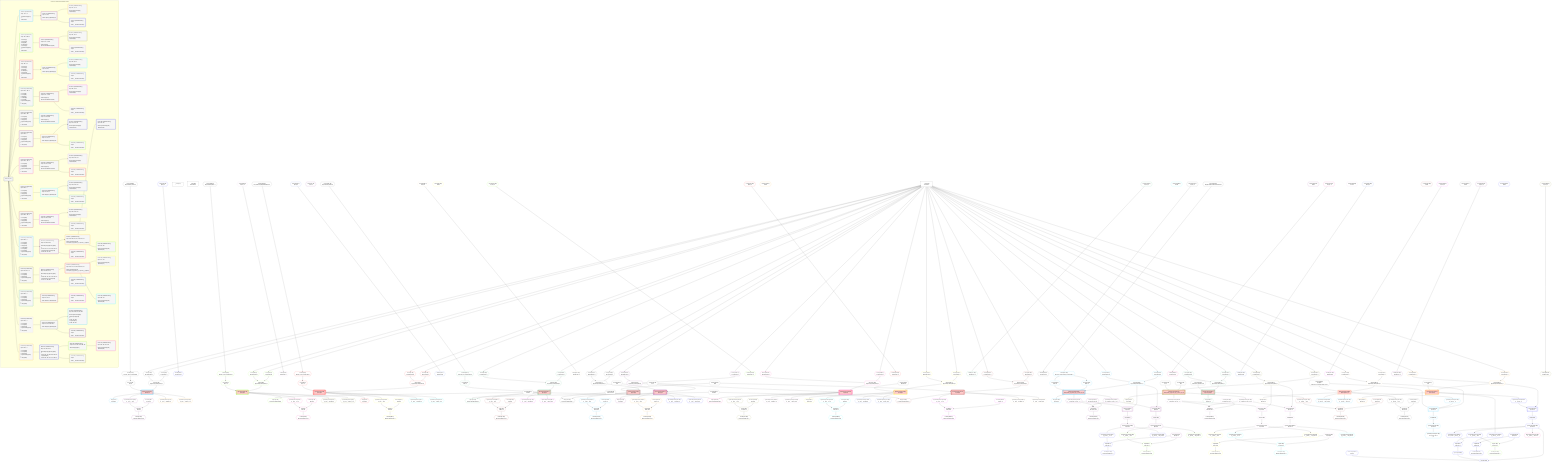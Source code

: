 %%{init: {'themeVariables': { 'fontSize': '12px'}}}%%
graph TD
    classDef path fill:#eee,stroke:#000,color:#000
    classDef plan fill:#fff,stroke-width:1px,color:#000
    classDef itemplan fill:#fff,stroke-width:2px,color:#000
    classDef unbatchedplan fill:#dff,stroke-width:1px,color:#000
    classDef sideeffectplan fill:#fcc,stroke-width:2px,color:#000
    classDef bucket fill:#f6f6f6,color:#000,stroke-width:2px,text-align:left


    %% plan dependencies
    Object15{{"Object[15∈0]<br />ᐸ{pgSettings,withPgClient}ᐳ"}}:::plan
    Access13{{"Access[13∈0]<br />ᐸ3.pgSettingsᐳ"}}:::plan
    Access14{{"Access[14∈0]<br />ᐸ3.withPgClientᐳ"}}:::plan
    Access13 & Access14 --> Object15
    Lambda10{{"Lambda[10∈0]<br />ᐸdecode_Post_base64JSONᐳ"}}:::plan
    Constant382{{"Constant[382∈0]<br />ᐸ'WyJwb3N0cyIsMV0='ᐳ"}}:::plan
    Constant382 --> Lambda10
    Access11{{"Access[11∈0]<br />ᐸ10.1ᐳ"}}:::plan
    Lambda10 --> Access11
    __Value3["__Value[3∈0]<br />ᐸcontextᐳ"]:::plan
    __Value3 --> Access13
    __Value3 --> Access14
    __Value0["__Value[0∈0]"]:::plan
    __Value5["__Value[5∈0]<br />ᐸrootValueᐳ"]:::plan
    Constant383{{"Constant[383∈0]<br />ᐸ'hello'ᐳ"}}:::plan
    Constant384{{"Constant[384∈0]<br />ᐸ'WyJwb3N0cyIsMl0='ᐳ"}}:::plan
    Constant385{{"Constant[385∈0]<br />ᐸ'WyJwb3N0cyIsMjAwMDAwMF0='ᐳ"}}:::plan
    Constant386{{"Constant[386∈0]<br />ᐸ'world'ᐳ"}}:::plan
    Constant387{{"Constant[387∈0]<br />ᐸ'WyJwb3N0cyIsM10='ᐳ"}}:::plan
    Constant388{{"Constant[388∈0]<br />ᐸ'throw error'ᐳ"}}:::plan
    Constant389{{"Constant[389∈0]<br />ᐸ11ᐳ"}}:::plan
    Constant390{{"Constant[390∈0]<br />ᐸ6ᐳ"}}:::plan
    Constant392{{"Constant[392∈0]<br />ᐸ9ᐳ"}}:::plan
    Constant393{{"Constant[393∈0]<br />ᐸ2000000ᐳ"}}:::plan
    Constant396{{"Constant[396∈0]<br />ᐸ'WyJjb21wb3VuZF9rZXlzIiw0LDNd'ᐳ"}}:::plan
    Constant397{{"Constant[397∈0]<br />ᐸ2ᐳ"}}:::plan
    Constant398{{"Constant[398∈0]<br />ᐸ3ᐳ"}}:::plan
    Constant399{{"Constant[399∈0]<br />ᐸ'budd.deey@email.com'ᐳ"}}:::plan
    Constant400{{"Constant[400∈0]<br />ᐸ'graphile-build.issue.27.exists@example.com'ᐳ"}}:::plan
    Constant402{{"Constant[402∈0]<br />ᐸ1ᐳ"}}:::plan
    PgDeleteSingle12[["PgDeleteSingle[12∈1]<br />ᐸpost(id)ᐳ"]]:::sideeffectplan
    Object15 & Access11 --> PgDeleteSingle12
    Object16{{"Object[16∈1]<br />ᐸ{result}ᐳ"}}:::plan
    PgDeleteSingle12 --> Object16
    List20{{"List[20∈2]<br />ᐸ18,19ᐳ"}}:::plan
    Constant18{{"Constant[18∈2]<br />ᐸ'posts'ᐳ"}}:::plan
    PgClassExpression19{{"PgClassExpression[19∈2]<br />ᐸ__post__.”id”ᐳ"}}:::plan
    Constant18 & PgClassExpression19 --> List20
    PgDeleteSingle12 --> PgClassExpression19
    Lambda21{{"Lambda[21∈2]<br />ᐸbase64JSONEncodeᐳ"}}:::plan
    List20 --> Lambda21
    Constant17{{"Constant[17∈2]<br />ᐸnullᐳ"}}:::plan
    PgClassExpression27{{"PgClassExpression[27∈3]<br />ᐸ__post__.”headline”ᐳ"}}:::plan
    PgDeleteSingle12 --> PgClassExpression27
    PgClassExpression28{{"PgClassExpression[28∈3]<br />ᐸ__post__.”author_id”ᐳ"}}:::plan
    PgDeleteSingle12 --> PgClassExpression28
    Lambda30{{"Lambda[30∈4]<br />ᐸrawEncodeᐳ"}}:::plan
    Constant29{{"Constant[29∈4]<br />ᐸ'query'ᐳ"}}:::plan
    Constant29 --> Lambda30
    PgDeleteSingle36[["PgDeleteSingle[36∈5]<br />ᐸpost(id)ᐳ"]]:::sideeffectplan
    Object39{{"Object[39∈5]<br />ᐸ{pgSettings,withPgClient}ᐳ"}}:::plan
    Access35{{"Access[35∈5]<br />ᐸ34.1ᐳ"}}:::plan
    Object39 & Access35 --> PgDeleteSingle36
    Access37{{"Access[37∈5]<br />ᐸ3.pgSettingsᐳ"}}:::plan
    Access38{{"Access[38∈5]<br />ᐸ3.withPgClientᐳ"}}:::plan
    Access37 & Access38 --> Object39
    Object40{{"Object[40∈5]<br />ᐸ{result,clientMutationId}ᐳ"}}:::plan
    PgDeleteSingle36 & Constant383 --> Object40
    Lambda34{{"Lambda[34∈5]<br />ᐸdecode_Post_base64JSONᐳ"}}:::plan
    Constant384 --> Lambda34
    Lambda34 --> Access35
    __Value3 --> Access37
    __Value3 --> Access38
    List43{{"List[43∈6]<br />ᐸ41,42ᐳ"}}:::plan
    Constant41{{"Constant[41∈6]<br />ᐸ'posts'ᐳ"}}:::plan
    PgClassExpression42{{"PgClassExpression[42∈6]<br />ᐸ__post__.”id”ᐳ"}}:::plan
    Constant41 & PgClassExpression42 --> List43
    PgDeleteSingle36 --> PgClassExpression42
    Lambda44{{"Lambda[44∈6]<br />ᐸbase64JSONEncodeᐳ"}}:::plan
    List43 --> Lambda44
    PgClassExpression50{{"PgClassExpression[50∈7]<br />ᐸ__post__.”headline”ᐳ"}}:::plan
    PgDeleteSingle36 --> PgClassExpression50
    PgClassExpression51{{"PgClassExpression[51∈7]<br />ᐸ__post__.”author_id”ᐳ"}}:::plan
    PgDeleteSingle36 --> PgClassExpression51
    Lambda53{{"Lambda[53∈8]<br />ᐸrawEncodeᐳ"}}:::plan
    Constant52{{"Constant[52∈8]<br />ᐸ'query'ᐳ"}}:::plan
    Constant52 --> Lambda53
    PgDeleteSingle59[["PgDeleteSingle[59∈9]<br />ᐸpost(id)ᐳ"]]:::sideeffectplan
    Object62{{"Object[62∈9]<br />ᐸ{pgSettings,withPgClient}ᐳ"}}:::plan
    Access58{{"Access[58∈9]<br />ᐸ57.1ᐳ"}}:::plan
    Object62 & Access58 --> PgDeleteSingle59
    Access60{{"Access[60∈9]<br />ᐸ3.pgSettingsᐳ"}}:::plan
    Access61{{"Access[61∈9]<br />ᐸ3.withPgClientᐳ"}}:::plan
    Access60 & Access61 --> Object62
    Lambda57{{"Lambda[57∈9]<br />ᐸdecode_Post_base64JSONᐳ"}}:::plan
    Constant385 --> Lambda57
    Lambda57 --> Access58
    __Value3 --> Access60
    __Value3 --> Access61
    Object63{{"Object[63∈9]<br />ᐸ{result}ᐳ"}}:::plan
    PgDeleteSingle59 --> Object63
    List67{{"List[67∈10]<br />ᐸ65,66ᐳ"}}:::plan
    Constant65{{"Constant[65∈10]<br />ᐸ'posts'ᐳ"}}:::plan
    PgClassExpression66{{"PgClassExpression[66∈10]<br />ᐸ__post__.”id”ᐳ"}}:::plan
    Constant65 & PgClassExpression66 --> List67
    PgDeleteSingle59 --> PgClassExpression66
    Lambda68{{"Lambda[68∈10]<br />ᐸbase64JSONEncodeᐳ"}}:::plan
    List67 --> Lambda68
    Constant64{{"Constant[64∈10]<br />ᐸnullᐳ"}}:::plan
    PgClassExpression74{{"PgClassExpression[74∈11]<br />ᐸ__post__.”headline”ᐳ"}}:::plan
    PgDeleteSingle59 --> PgClassExpression74
    PgClassExpression75{{"PgClassExpression[75∈11]<br />ᐸ__post__.”author_id”ᐳ"}}:::plan
    PgDeleteSingle59 --> PgClassExpression75
    Lambda77{{"Lambda[77∈12]<br />ᐸrawEncodeᐳ"}}:::plan
    Constant76{{"Constant[76∈12]<br />ᐸ'query'ᐳ"}}:::plan
    Constant76 --> Lambda77
    PgDeleteSingle83[["PgDeleteSingle[83∈13]<br />ᐸpost(id)ᐳ"]]:::sideeffectplan
    Object86{{"Object[86∈13]<br />ᐸ{pgSettings,withPgClient}ᐳ"}}:::plan
    Access82{{"Access[82∈13]<br />ᐸ81.1ᐳ"}}:::plan
    Object86 & Access82 --> PgDeleteSingle83
    Access84{{"Access[84∈13]<br />ᐸ3.pgSettingsᐳ"}}:::plan
    Access85{{"Access[85∈13]<br />ᐸ3.withPgClientᐳ"}}:::plan
    Access84 & Access85 --> Object86
    Object87{{"Object[87∈13]<br />ᐸ{result,clientMutationId}ᐳ"}}:::plan
    PgDeleteSingle83 & Constant386 --> Object87
    Lambda81{{"Lambda[81∈13]<br />ᐸdecode_Post_base64JSONᐳ"}}:::plan
    Constant387 --> Lambda81
    Lambda81 --> Access82
    __Value3 --> Access84
    __Value3 --> Access85
    List90{{"List[90∈14]<br />ᐸ88,89ᐳ"}}:::plan
    Constant88{{"Constant[88∈14]<br />ᐸ'posts'ᐳ"}}:::plan
    PgClassExpression89{{"PgClassExpression[89∈14]<br />ᐸ__post__.”id”ᐳ"}}:::plan
    Constant88 & PgClassExpression89 --> List90
    PgDeleteSingle83 --> PgClassExpression89
    Lambda91{{"Lambda[91∈14]<br />ᐸbase64JSONEncodeᐳ"}}:::plan
    List90 --> Lambda91
    PgClassExpression97{{"PgClassExpression[97∈15]<br />ᐸ__post__.”headline”ᐳ"}}:::plan
    PgDeleteSingle83 --> PgClassExpression97
    PgClassExpression98{{"PgClassExpression[98∈15]<br />ᐸ__post__.”author_id”ᐳ"}}:::plan
    PgDeleteSingle83 --> PgClassExpression98
    Lambda100{{"Lambda[100∈16]<br />ᐸrawEncodeᐳ"}}:::plan
    Constant99{{"Constant[99∈16]<br />ᐸ'query'ᐳ"}}:::plan
    Constant99 --> Lambda100
    PgDeleteSingle104[["PgDeleteSingle[104∈17]<br />ᐸtypes(id)ᐳ"]]:::sideeffectplan
    Object107{{"Object[107∈17]<br />ᐸ{pgSettings,withPgClient}ᐳ"}}:::plan
    Object107 & Constant389 --> PgDeleteSingle104
    Access105{{"Access[105∈17]<br />ᐸ3.pgSettingsᐳ"}}:::plan
    Access106{{"Access[106∈17]<br />ᐸ3.withPgClientᐳ"}}:::plan
    Access105 & Access106 --> Object107
    Object108{{"Object[108∈17]<br />ᐸ{result,clientMutationId}ᐳ"}}:::plan
    PgDeleteSingle104 & Constant388 --> Object108
    __Value3 --> Access105
    __Value3 --> Access106
    List111{{"List[111∈18]<br />ᐸ109,110ᐳ"}}:::plan
    Constant109{{"Constant[109∈18]<br />ᐸ'types'ᐳ"}}:::plan
    PgClassExpression110{{"PgClassExpression[110∈18]<br />ᐸ__types__.”id”ᐳ"}}:::plan
    Constant109 & PgClassExpression110 --> List111
    PgDeleteSingle104 --> PgClassExpression110
    Lambda112{{"Lambda[112∈18]<br />ᐸbase64JSONEncodeᐳ"}}:::plan
    List111 --> Lambda112
    PgDeleteSingle116[["PgDeleteSingle[116∈19]<br />ᐸpost(id)ᐳ"]]:::sideeffectplan
    Object119{{"Object[119∈19]<br />ᐸ{pgSettings,withPgClient}ᐳ"}}:::plan
    Object119 & Constant390 --> PgDeleteSingle116
    Access117{{"Access[117∈19]<br />ᐸ3.pgSettingsᐳ"}}:::plan
    Access118{{"Access[118∈19]<br />ᐸ3.withPgClientᐳ"}}:::plan
    Access117 & Access118 --> Object119
    __Value3 --> Access117
    __Value3 --> Access118
    Object120{{"Object[120∈19]<br />ᐸ{result}ᐳ"}}:::plan
    PgDeleteSingle116 --> Object120
    List124{{"List[124∈20]<br />ᐸ122,123ᐳ"}}:::plan
    Constant122{{"Constant[122∈20]<br />ᐸ'posts'ᐳ"}}:::plan
    PgClassExpression123{{"PgClassExpression[123∈20]<br />ᐸ__post__.”id”ᐳ"}}:::plan
    Constant122 & PgClassExpression123 --> List124
    PgDeleteSingle116 --> PgClassExpression123
    Lambda125{{"Lambda[125∈20]<br />ᐸbase64JSONEncodeᐳ"}}:::plan
    List124 --> Lambda125
    Constant121{{"Constant[121∈20]<br />ᐸnullᐳ"}}:::plan
    PgClassExpression131{{"PgClassExpression[131∈21]<br />ᐸ__post__.”headline”ᐳ"}}:::plan
    PgDeleteSingle116 --> PgClassExpression131
    PgClassExpression132{{"PgClassExpression[132∈21]<br />ᐸ__post__.”author_id”ᐳ"}}:::plan
    PgDeleteSingle116 --> PgClassExpression132
    Lambda134{{"Lambda[134∈22]<br />ᐸrawEncodeᐳ"}}:::plan
    Constant133{{"Constant[133∈22]<br />ᐸ'query'ᐳ"}}:::plan
    Constant133 --> Lambda134
    PgDeleteSingle138[["PgDeleteSingle[138∈23]<br />ᐸpost(id)ᐳ"]]:::sideeffectplan
    Object141{{"Object[141∈23]<br />ᐸ{pgSettings,withPgClient}ᐳ"}}:::plan
    Object141 & Constant392 --> PgDeleteSingle138
    Access139{{"Access[139∈23]<br />ᐸ3.pgSettingsᐳ"}}:::plan
    Access140{{"Access[140∈23]<br />ᐸ3.withPgClientᐳ"}}:::plan
    Access139 & Access140 --> Object141
    Object142{{"Object[142∈23]<br />ᐸ{result,clientMutationId}ᐳ"}}:::plan
    PgDeleteSingle138 & Constant383 --> Object142
    __Value3 --> Access139
    __Value3 --> Access140
    List145{{"List[145∈24]<br />ᐸ143,144ᐳ"}}:::plan
    Constant143{{"Constant[143∈24]<br />ᐸ'posts'ᐳ"}}:::plan
    PgClassExpression144{{"PgClassExpression[144∈24]<br />ᐸ__post__.”id”ᐳ"}}:::plan
    Constant143 & PgClassExpression144 --> List145
    PgDeleteSingle138 --> PgClassExpression144
    Lambda146{{"Lambda[146∈24]<br />ᐸbase64JSONEncodeᐳ"}}:::plan
    List145 --> Lambda146
    PgClassExpression152{{"PgClassExpression[152∈25]<br />ᐸ__post__.”headline”ᐳ"}}:::plan
    PgDeleteSingle138 --> PgClassExpression152
    PgClassExpression153{{"PgClassExpression[153∈25]<br />ᐸ__post__.”author_id”ᐳ"}}:::plan
    PgDeleteSingle138 --> PgClassExpression153
    Lambda155{{"Lambda[155∈26]<br />ᐸrawEncodeᐳ"}}:::plan
    Constant154{{"Constant[154∈26]<br />ᐸ'query'ᐳ"}}:::plan
    Constant154 --> Lambda155
    PgDeleteSingle159[["PgDeleteSingle[159∈27]<br />ᐸpost(id)ᐳ"]]:::sideeffectplan
    Object162{{"Object[162∈27]<br />ᐸ{pgSettings,withPgClient}ᐳ"}}:::plan
    Object162 & Constant393 --> PgDeleteSingle159
    Access160{{"Access[160∈27]<br />ᐸ3.pgSettingsᐳ"}}:::plan
    Access161{{"Access[161∈27]<br />ᐸ3.withPgClientᐳ"}}:::plan
    Access160 & Access161 --> Object162
    __Value3 --> Access160
    __Value3 --> Access161
    Object163{{"Object[163∈27]<br />ᐸ{result}ᐳ"}}:::plan
    PgDeleteSingle159 --> Object163
    List167{{"List[167∈28]<br />ᐸ165,166ᐳ"}}:::plan
    Constant165{{"Constant[165∈28]<br />ᐸ'posts'ᐳ"}}:::plan
    PgClassExpression166{{"PgClassExpression[166∈28]<br />ᐸ__post__.”id”ᐳ"}}:::plan
    Constant165 & PgClassExpression166 --> List167
    PgDeleteSingle159 --> PgClassExpression166
    Lambda168{{"Lambda[168∈28]<br />ᐸbase64JSONEncodeᐳ"}}:::plan
    List167 --> Lambda168
    Constant164{{"Constant[164∈28]<br />ᐸnullᐳ"}}:::plan
    PgClassExpression174{{"PgClassExpression[174∈29]<br />ᐸ__post__.”headline”ᐳ"}}:::plan
    PgDeleteSingle159 --> PgClassExpression174
    PgClassExpression175{{"PgClassExpression[175∈29]<br />ᐸ__post__.”author_id”ᐳ"}}:::plan
    PgDeleteSingle159 --> PgClassExpression175
    Lambda177{{"Lambda[177∈30]<br />ᐸrawEncodeᐳ"}}:::plan
    Constant176{{"Constant[176∈30]<br />ᐸ'query'ᐳ"}}:::plan
    Constant176 --> Lambda177
    PgDeleteSingle181[["PgDeleteSingle[181∈31]<br />ᐸpost(id)ᐳ"]]:::sideeffectplan
    Object184{{"Object[184∈31]<br />ᐸ{pgSettings,withPgClient}ᐳ"}}:::plan
    Object184 & Constant389 --> PgDeleteSingle181
    Access182{{"Access[182∈31]<br />ᐸ3.pgSettingsᐳ"}}:::plan
    Access183{{"Access[183∈31]<br />ᐸ3.withPgClientᐳ"}}:::plan
    Access182 & Access183 --> Object184
    Object185{{"Object[185∈31]<br />ᐸ{result,clientMutationId}ᐳ"}}:::plan
    PgDeleteSingle181 & Constant386 --> Object185
    __Value3 --> Access182
    __Value3 --> Access183
    List188{{"List[188∈32]<br />ᐸ186,187ᐳ"}}:::plan
    Constant186{{"Constant[186∈32]<br />ᐸ'posts'ᐳ"}}:::plan
    PgClassExpression187{{"PgClassExpression[187∈32]<br />ᐸ__post__.”id”ᐳ"}}:::plan
    Constant186 & PgClassExpression187 --> List188
    PgDeleteSingle181 --> PgClassExpression187
    Lambda189{{"Lambda[189∈32]<br />ᐸbase64JSONEncodeᐳ"}}:::plan
    List188 --> Lambda189
    PgClassExpression195{{"PgClassExpression[195∈33]<br />ᐸ__post__.”headline”ᐳ"}}:::plan
    PgDeleteSingle181 --> PgClassExpression195
    PgClassExpression196{{"PgClassExpression[196∈33]<br />ᐸ__post__.”author_id”ᐳ"}}:::plan
    PgDeleteSingle181 --> PgClassExpression196
    Lambda198{{"Lambda[198∈34]<br />ᐸrawEncodeᐳ"}}:::plan
    Constant197{{"Constant[197∈34]<br />ᐸ'query'ᐳ"}}:::plan
    Constant197 --> Lambda198
    PgDeleteSingle205[["PgDeleteSingle[205∈35]<br />ᐸcompound_key(person_id_1,person_id_2)ᐳ"]]:::sideeffectplan
    Object208{{"Object[208∈35]<br />ᐸ{pgSettings,withPgClient}ᐳ"}}:::plan
    Access203{{"Access[203∈35]<br />ᐸ202.1ᐳ"}}:::plan
    Access204{{"Access[204∈35]<br />ᐸ202.2ᐳ"}}:::plan
    Object208 & Access203 & Access204 --> PgDeleteSingle205
    Access206{{"Access[206∈35]<br />ᐸ3.pgSettingsᐳ"}}:::plan
    Access207{{"Access[207∈35]<br />ᐸ3.withPgClientᐳ"}}:::plan
    Access206 & Access207 --> Object208
    Lambda202{{"Lambda[202∈35]<br />ᐸdecode_CompoundKey_base64JSONᐳ"}}:::plan
    Constant396 --> Lambda202
    Lambda202 --> Access203
    Lambda202 --> Access204
    __Value3 --> Access206
    __Value3 --> Access207
    Object209{{"Object[209∈35]<br />ᐸ{result}ᐳ"}}:::plan
    PgDeleteSingle205 --> Object209
    List214{{"List[214∈36]<br />ᐸ211,212,213ᐳ"}}:::plan
    Constant211{{"Constant[211∈36]<br />ᐸ'compound_keys'ᐳ"}}:::plan
    PgClassExpression212{{"PgClassExpression[212∈36]<br />ᐸ__compound...rson_id_1”ᐳ"}}:::plan
    PgClassExpression213{{"PgClassExpression[213∈36]<br />ᐸ__compound...rson_id_2”ᐳ"}}:::plan
    Constant211 & PgClassExpression212 & PgClassExpression213 --> List214
    PgSelect224[["PgSelect[224∈36]<br />ᐸpersonᐳ"]]:::plan
    Object208 & PgClassExpression212 --> PgSelect224
    PgSelect236[["PgSelect[236∈36]<br />ᐸpersonᐳ"]]:::plan
    Object208 & PgClassExpression213 --> PgSelect236
    PgDeleteSingle205 --> PgClassExpression212
    PgDeleteSingle205 --> PgClassExpression213
    Lambda215{{"Lambda[215∈36]<br />ᐸbase64JSONEncodeᐳ"}}:::plan
    List214 --> Lambda215
    First228{{"First[228∈36]"}}:::plan
    PgSelect224 --> First228
    PgSelectSingle229{{"PgSelectSingle[229∈36]<br />ᐸpersonᐳ"}}:::plan
    First228 --> PgSelectSingle229
    First240{{"First[240∈36]"}}:::plan
    PgSelect236 --> First240
    PgSelectSingle241{{"PgSelectSingle[241∈36]<br />ᐸpersonᐳ"}}:::plan
    First240 --> PgSelectSingle241
    Constant210{{"Constant[210∈36]<br />ᐸnullᐳ"}}:::plan
    Constant230{{"Constant[230∈36]<br />ᐸ'people'ᐳ"}}:::plan
    List232{{"List[232∈38]<br />ᐸ230,231ᐳ"}}:::plan
    PgClassExpression231{{"PgClassExpression[231∈38]<br />ᐸ__person__.”id”ᐳ"}}:::plan
    Constant230 & PgClassExpression231 --> List232
    PgSelectSingle229 --> PgClassExpression231
    Lambda233{{"Lambda[233∈38]<br />ᐸbase64JSONEncodeᐳ"}}:::plan
    List232 --> Lambda233
    PgClassExpression234{{"PgClassExpression[234∈38]<br />ᐸ__person__...full_name”ᐳ"}}:::plan
    PgSelectSingle229 --> PgClassExpression234
    List244{{"List[244∈39]<br />ᐸ230,243ᐳ"}}:::plan
    PgClassExpression243{{"PgClassExpression[243∈39]<br />ᐸ__person__.”id”ᐳ"}}:::plan
    Constant230 & PgClassExpression243 --> List244
    PgSelectSingle241 --> PgClassExpression243
    Lambda245{{"Lambda[245∈39]<br />ᐸbase64JSONEncodeᐳ"}}:::plan
    List244 --> Lambda245
    PgClassExpression246{{"PgClassExpression[246∈39]<br />ᐸ__person__...full_name”ᐳ"}}:::plan
    PgSelectSingle241 --> PgClassExpression246
    Lambda248{{"Lambda[248∈40]<br />ᐸrawEncodeᐳ"}}:::plan
    Constant247{{"Constant[247∈40]<br />ᐸ'query'ᐳ"}}:::plan
    Constant247 --> Lambda248
    PgDeleteSingle253[["PgDeleteSingle[253∈41]<br />ᐸcompound_key(person_id_1,person_id_2)ᐳ"]]:::sideeffectplan
    Object256{{"Object[256∈41]<br />ᐸ{pgSettings,withPgClient}ᐳ"}}:::plan
    Object256 & Constant397 & Constant398 --> PgDeleteSingle253
    Access254{{"Access[254∈41]<br />ᐸ3.pgSettingsᐳ"}}:::plan
    Access255{{"Access[255∈41]<br />ᐸ3.withPgClientᐳ"}}:::plan
    Access254 & Access255 --> Object256
    __Value3 --> Access254
    __Value3 --> Access255
    Object257{{"Object[257∈41]<br />ᐸ{result}ᐳ"}}:::plan
    PgDeleteSingle253 --> Object257
    List262{{"List[262∈42]<br />ᐸ259,260,261ᐳ"}}:::plan
    Constant259{{"Constant[259∈42]<br />ᐸ'compound_keys'ᐳ"}}:::plan
    PgClassExpression260{{"PgClassExpression[260∈42]<br />ᐸ__compound...rson_id_1”ᐳ"}}:::plan
    PgClassExpression261{{"PgClassExpression[261∈42]<br />ᐸ__compound...rson_id_2”ᐳ"}}:::plan
    Constant259 & PgClassExpression260 & PgClassExpression261 --> List262
    PgSelect272[["PgSelect[272∈42]<br />ᐸpersonᐳ"]]:::plan
    Object256 & PgClassExpression260 --> PgSelect272
    PgSelect284[["PgSelect[284∈42]<br />ᐸpersonᐳ"]]:::plan
    Object256 & PgClassExpression261 --> PgSelect284
    PgDeleteSingle253 --> PgClassExpression260
    PgDeleteSingle253 --> PgClassExpression261
    Lambda263{{"Lambda[263∈42]<br />ᐸbase64JSONEncodeᐳ"}}:::plan
    List262 --> Lambda263
    First276{{"First[276∈42]"}}:::plan
    PgSelect272 --> First276
    PgSelectSingle277{{"PgSelectSingle[277∈42]<br />ᐸpersonᐳ"}}:::plan
    First276 --> PgSelectSingle277
    First288{{"First[288∈42]"}}:::plan
    PgSelect284 --> First288
    PgSelectSingle289{{"PgSelectSingle[289∈42]<br />ᐸpersonᐳ"}}:::plan
    First288 --> PgSelectSingle289
    Constant258{{"Constant[258∈42]<br />ᐸnullᐳ"}}:::plan
    Constant278{{"Constant[278∈42]<br />ᐸ'people'ᐳ"}}:::plan
    List280{{"List[280∈44]<br />ᐸ278,279ᐳ"}}:::plan
    PgClassExpression279{{"PgClassExpression[279∈44]<br />ᐸ__person__.”id”ᐳ"}}:::plan
    Constant278 & PgClassExpression279 --> List280
    PgSelectSingle277 --> PgClassExpression279
    Lambda281{{"Lambda[281∈44]<br />ᐸbase64JSONEncodeᐳ"}}:::plan
    List280 --> Lambda281
    PgClassExpression282{{"PgClassExpression[282∈44]<br />ᐸ__person__...full_name”ᐳ"}}:::plan
    PgSelectSingle277 --> PgClassExpression282
    List292{{"List[292∈45]<br />ᐸ278,291ᐳ"}}:::plan
    PgClassExpression291{{"PgClassExpression[291∈45]<br />ᐸ__person__.”id”ᐳ"}}:::plan
    Constant278 & PgClassExpression291 --> List292
    PgSelectSingle289 --> PgClassExpression291
    Lambda293{{"Lambda[293∈45]<br />ᐸbase64JSONEncodeᐳ"}}:::plan
    List292 --> Lambda293
    PgClassExpression294{{"PgClassExpression[294∈45]<br />ᐸ__person__...full_name”ᐳ"}}:::plan
    PgSelectSingle289 --> PgClassExpression294
    Lambda296{{"Lambda[296∈46]<br />ᐸrawEncodeᐳ"}}:::plan
    Constant295{{"Constant[295∈46]<br />ᐸ'query'ᐳ"}}:::plan
    Constant295 --> Lambda296
    PgDeleteSingle300[["PgDeleteSingle[300∈47]<br />ᐸperson(email)ᐳ"]]:::sideeffectplan
    Object303{{"Object[303∈47]<br />ᐸ{pgSettings,withPgClient}ᐳ"}}:::plan
    Object303 & Constant399 --> PgDeleteSingle300
    Access301{{"Access[301∈47]<br />ᐸ3.pgSettingsᐳ"}}:::plan
    Access302{{"Access[302∈47]<br />ᐸ3.withPgClientᐳ"}}:::plan
    Access301 & Access302 --> Object303
    __Value3 --> Access301
    __Value3 --> Access302
    Object304{{"Object[304∈47]<br />ᐸ{result}ᐳ"}}:::plan
    PgDeleteSingle300 --> Object304
    List308{{"List[308∈48]<br />ᐸ306,307ᐳ"}}:::plan
    Constant306{{"Constant[306∈48]<br />ᐸ'people'ᐳ"}}:::plan
    PgClassExpression307{{"PgClassExpression[307∈48]<br />ᐸ__person__.”id”ᐳ"}}:::plan
    Constant306 & PgClassExpression307 --> List308
    PgDeleteSingle300 --> PgClassExpression307
    Lambda309{{"Lambda[309∈48]<br />ᐸbase64JSONEncodeᐳ"}}:::plan
    List308 --> Lambda309
    Constant305{{"Constant[305∈48]<br />ᐸnullᐳ"}}:::plan
    Lambda311{{"Lambda[311∈49]<br />ᐸrawEncodeᐳ"}}:::plan
    Constant310{{"Constant[310∈49]<br />ᐸ'query'ᐳ"}}:::plan
    Constant310 --> Lambda311
    PgDeleteSingle315[["PgDeleteSingle[315∈50]<br />ᐸperson(email)ᐳ"]]:::sideeffectplan
    Object318{{"Object[318∈50]<br />ᐸ{pgSettings,withPgClient}ᐳ"}}:::plan
    Object318 & Constant400 --> PgDeleteSingle315
    Access316{{"Access[316∈50]<br />ᐸ3.pgSettingsᐳ"}}:::plan
    Access317{{"Access[317∈50]<br />ᐸ3.withPgClientᐳ"}}:::plan
    Access316 & Access317 --> Object318
    __Value3 --> Access316
    __Value3 --> Access317
    Object319{{"Object[319∈50]<br />ᐸ{result}ᐳ"}}:::plan
    PgDeleteSingle315 --> Object319
    List323{{"List[323∈51]<br />ᐸ321,322ᐳ"}}:::plan
    Constant321{{"Constant[321∈51]<br />ᐸ'people'ᐳ"}}:::plan
    PgClassExpression322{{"PgClassExpression[322∈51]<br />ᐸ__person__.”id”ᐳ"}}:::plan
    Constant321 & PgClassExpression322 --> List323
    PgDeleteSingle315 --> PgClassExpression322
    Lambda324{{"Lambda[324∈51]<br />ᐸbase64JSONEncodeᐳ"}}:::plan
    List323 --> Lambda324
    Constant320{{"Constant[320∈51]<br />ᐸnullᐳ"}}:::plan
    PgSelect334[["PgSelect[334∈52]<br />ᐸpersonᐳ"]]:::plan
    PgClassExpression333{{"PgClassExpression[333∈52]<br />ᐸ__person__ᐳ"}}:::plan
    Object318 & PgClassExpression333 & Constant400 --> PgSelect334
    PgClassExpression330{{"PgClassExpression[330∈52]<br />ᐸ__person__...full_name”ᐳ"}}:::plan
    PgDeleteSingle315 --> PgClassExpression330
    PgClassExpression331{{"PgClassExpression[331∈52]<br />ᐸ__person__.”email”ᐳ"}}:::plan
    PgDeleteSingle315 --> PgClassExpression331
    PgDeleteSingle315 --> PgClassExpression333
    First338{{"First[338∈52]"}}:::plan
    PgSelect334 --> First338
    PgSelectSingle339{{"PgSelectSingle[339∈52]<br />ᐸpersonᐳ"}}:::plan
    First338 --> PgSelectSingle339
    PgClassExpression341{{"PgClassExpression[341∈52]<br />ᐸ”c”.”perso...lder! */<br />)ᐳ"}}:::plan
    PgSelectSingle339 --> PgClassExpression341
    Lambda343{{"Lambda[343∈53]<br />ᐸrawEncodeᐳ"}}:::plan
    Constant342{{"Constant[342∈53]<br />ᐸ'query'ᐳ"}}:::plan
    Constant342 --> Lambda343
    PgDeleteSingle347[["PgDeleteSingle[347∈54]<br />ᐸperson(id)ᐳ"]]:::sideeffectplan
    Object350{{"Object[350∈54]<br />ᐸ{pgSettings,withPgClient}ᐳ"}}:::plan
    Object350 & Constant402 --> PgDeleteSingle347
    Access348{{"Access[348∈54]<br />ᐸ3.pgSettingsᐳ"}}:::plan
    Access349{{"Access[349∈54]<br />ᐸ3.withPgClientᐳ"}}:::plan
    Access348 & Access349 --> Object350
    __Value3 --> Access348
    __Value3 --> Access349
    Object351{{"Object[351∈54]<br />ᐸ{result}ᐳ"}}:::plan
    PgDeleteSingle347 --> Object351
    Edge367{{"Edge[367∈55]"}}:::plan
    PgSelectSingle366{{"PgSelectSingle[366∈55]<br />ᐸpersonᐳ"}}:::plan
    PgCursor368{{"PgCursor[368∈55]"}}:::plan
    Connection364{{"Connection[364∈55]<br />ᐸ360ᐳ"}}:::plan
    PgSelectSingle366 & PgCursor368 & Connection364 --> Edge367
    List355{{"List[355∈55]<br />ᐸ353,354ᐳ"}}:::plan
    Constant353{{"Constant[353∈55]<br />ᐸ'people'ᐳ"}}:::plan
    PgClassExpression354{{"PgClassExpression[354∈55]<br />ᐸ__person__.”id”ᐳ"}}:::plan
    Constant353 & PgClassExpression354 --> List355
    PgSelect360[["PgSelect[360∈55]<br />ᐸpersonᐳ"]]:::plan
    PgClassExpression359{{"PgClassExpression[359∈55]<br />ᐸ__person__ᐳ"}}:::plan
    Object350 & PgClassExpression359 --> PgSelect360
    List371{{"List[371∈55]<br />ᐸ369,370ᐳ"}}:::plan
    PgClassExpression369{{"PgClassExpression[369∈55]<br />ᐸ”c”.”perso..._person__)ᐳ"}}:::plan
    PgClassExpression370{{"PgClassExpression[370∈55]<br />ᐸ__person__.”id”ᐳ"}}:::plan
    PgClassExpression369 & PgClassExpression370 --> List371
    PgDeleteSingle347 --> PgClassExpression354
    Lambda356{{"Lambda[356∈55]<br />ᐸbase64JSONEncodeᐳ"}}:::plan
    List355 --> Lambda356
    PgDeleteSingle347 --> PgClassExpression359
    First365{{"First[365∈55]"}}:::plan
    PgSelect360 --> First365
    First365 --> PgSelectSingle366
    List371 --> PgCursor368
    PgSelectSingle366 --> PgClassExpression369
    PgSelectSingle366 --> PgClassExpression370
    Constant352{{"Constant[352∈55]<br />ᐸnullᐳ"}}:::plan
    List377{{"List[377∈56]<br />ᐸ353,370ᐳ"}}:::plan
    Constant353 & PgClassExpression370 --> List377
    Lambda378{{"Lambda[378∈56]<br />ᐸbase64JSONEncodeᐳ"}}:::plan
    List377 --> Lambda378
    PgClassExpression379{{"PgClassExpression[379∈57]<br />ᐸ__person__.”email”ᐳ"}}:::plan
    PgSelectSingle366 --> PgClassExpression379
    Lambda381{{"Lambda[381∈58]<br />ᐸrawEncodeᐳ"}}:::plan
    Constant380{{"Constant[380∈58]<br />ᐸ'query'ᐳ"}}:::plan
    Constant380 --> Lambda381

    %% define steps

    subgraph "Buckets for mutations/v4/mutation-delete"
    Bucket0("Bucket 0 (root)"):::bucket
    classDef bucket0 stroke:#696969
    class Bucket0,__Value0,__Value3,__Value5,Lambda10,Access11,Access13,Access14,Object15,Constant382,Constant383,Constant384,Constant385,Constant386,Constant387,Constant388,Constant389,Constant390,Constant392,Constant393,Constant396,Constant397,Constant398,Constant399,Constant400,Constant402 bucket0
    Bucket1("Bucket 1 (mutationField)<br />Deps: 15, 11, 5<br /><br />1: PgDeleteSingle[12]<br />2: <br />ᐳ: Object[16]"):::bucket
    classDef bucket1 stroke:#00bfff
    class Bucket1,PgDeleteSingle12,Object16 bucket1
    Bucket2("Bucket 2 (nullableBoundary)<br />Deps: 12, 16, 5<br /><br />ROOT Object{1}ᐸ{result}ᐳ[16]"):::bucket
    classDef bucket2 stroke:#7f007f
    class Bucket2,Constant17,Constant18,PgClassExpression19,List20,Lambda21 bucket2
    Bucket3("Bucket 3 (nullableBoundary)<br />Deps: 12, 21, 19<br /><br />ROOT PgDeleteSingle{1}ᐸpost(id)ᐳ[12]"):::bucket
    classDef bucket3 stroke:#ffa500
    class Bucket3,PgClassExpression27,PgClassExpression28 bucket3
    Bucket4("Bucket 4 (nullableBoundary)<br />Deps: 5<br /><br />ROOT __ValueᐸrootValueᐳ[5]"):::bucket
    classDef bucket4 stroke:#0000ff
    class Bucket4,Constant29,Lambda30 bucket4
    Bucket5("Bucket 5 (mutationField)<br />Deps: 384, 3, 383, 5<br /><br />1: Access[37]<br />2: Access[38]<br />3: Object[39]<br />4: Lambda[34]<br />5: Access[35]<br />6: PgDeleteSingle[36]<br />7: <br />ᐳ: Object[40]"):::bucket
    classDef bucket5 stroke:#7fff00
    class Bucket5,Lambda34,Access35,PgDeleteSingle36,Access37,Access38,Object39,Object40 bucket5
    Bucket6("Bucket 6 (nullableBoundary)<br />Deps: 36, 40, 5, 383<br /><br />ROOT Object{5}ᐸ{result,clientMutationId}ᐳ[40]"):::bucket
    classDef bucket6 stroke:#ff1493
    class Bucket6,Constant41,PgClassExpression42,List43,Lambda44 bucket6
    Bucket7("Bucket 7 (nullableBoundary)<br />Deps: 36, 44, 42<br /><br />ROOT PgDeleteSingle{5}ᐸpost(id)ᐳ[36]"):::bucket
    classDef bucket7 stroke:#808000
    class Bucket7,PgClassExpression50,PgClassExpression51 bucket7
    Bucket8("Bucket 8 (nullableBoundary)<br />Deps: 5<br /><br />ROOT __ValueᐸrootValueᐳ[5]"):::bucket
    classDef bucket8 stroke:#dda0dd
    class Bucket8,Constant52,Lambda53 bucket8
    Bucket9("Bucket 9 (mutationField)<br />Deps: 385, 3, 5<br /><br />1: Access[60]<br />2: Access[61]<br />3: Object[62]<br />4: Lambda[57]<br />5: Access[58]<br />6: PgDeleteSingle[59]<br />7: <br />ᐳ: Object[63]"):::bucket
    classDef bucket9 stroke:#ff0000
    class Bucket9,Lambda57,Access58,PgDeleteSingle59,Access60,Access61,Object62,Object63 bucket9
    Bucket10("Bucket 10 (nullableBoundary)<br />Deps: 59, 63, 5<br /><br />ROOT Object{9}ᐸ{result}ᐳ[63]"):::bucket
    classDef bucket10 stroke:#ffff00
    class Bucket10,Constant64,Constant65,PgClassExpression66,List67,Lambda68 bucket10
    Bucket11("Bucket 11 (nullableBoundary)<br />Deps: 59, 68, 66<br /><br />ROOT PgDeleteSingle{9}ᐸpost(id)ᐳ[59]"):::bucket
    classDef bucket11 stroke:#00ffff
    class Bucket11,PgClassExpression74,PgClassExpression75 bucket11
    Bucket12("Bucket 12 (nullableBoundary)<br />Deps: 5<br /><br />ROOT __ValueᐸrootValueᐳ[5]"):::bucket
    classDef bucket12 stroke:#4169e1
    class Bucket12,Constant76,Lambda77 bucket12
    Bucket13("Bucket 13 (mutationField)<br />Deps: 387, 3, 386, 5<br /><br />1: Access[84]<br />2: Access[85]<br />3: Object[86]<br />4: Lambda[81]<br />5: Access[82]<br />6: PgDeleteSingle[83]<br />7: <br />ᐳ: Object[87]"):::bucket
    classDef bucket13 stroke:#3cb371
    class Bucket13,Lambda81,Access82,PgDeleteSingle83,Access84,Access85,Object86,Object87 bucket13
    Bucket14("Bucket 14 (nullableBoundary)<br />Deps: 83, 87, 5, 386<br /><br />ROOT Object{13}ᐸ{result,clientMutationId}ᐳ[87]"):::bucket
    classDef bucket14 stroke:#a52a2a
    class Bucket14,Constant88,PgClassExpression89,List90,Lambda91 bucket14
    Bucket15("Bucket 15 (nullableBoundary)<br />Deps: 83, 91, 89<br /><br />ROOT PgDeleteSingle{13}ᐸpost(id)ᐳ[83]"):::bucket
    classDef bucket15 stroke:#ff00ff
    class Bucket15,PgClassExpression97,PgClassExpression98 bucket15
    Bucket16("Bucket 16 (nullableBoundary)<br />Deps: 5<br /><br />ROOT __ValueᐸrootValueᐳ[5]"):::bucket
    classDef bucket16 stroke:#f5deb3
    class Bucket16,Constant99,Lambda100 bucket16
    Bucket17("Bucket 17 (mutationField)<br />Deps: 389, 3, 388<br /><br />1: Access[105]<br />2: Access[106]<br />3: Object[107]<br />4: PgDeleteSingle[104]<br />5: <br />ᐳ: Object[108]"):::bucket
    classDef bucket17 stroke:#696969
    class Bucket17,PgDeleteSingle104,Access105,Access106,Object107,Object108 bucket17
    Bucket18("Bucket 18 (nullableBoundary)<br />Deps: 104, 108, 388<br /><br />ROOT Object{17}ᐸ{result,clientMutationId}ᐳ[108]"):::bucket
    classDef bucket18 stroke:#00bfff
    class Bucket18,Constant109,PgClassExpression110,List111,Lambda112 bucket18
    Bucket19("Bucket 19 (mutationField)<br />Deps: 390, 3, 5<br /><br />1: Access[117]<br />2: Access[118]<br />3: Object[119]<br />4: PgDeleteSingle[116]<br />5: <br />ᐳ: Object[120]"):::bucket
    classDef bucket19 stroke:#7f007f
    class Bucket19,PgDeleteSingle116,Access117,Access118,Object119,Object120 bucket19
    Bucket20("Bucket 20 (nullableBoundary)<br />Deps: 116, 120, 5<br /><br />ROOT Object{19}ᐸ{result}ᐳ[120]"):::bucket
    classDef bucket20 stroke:#ffa500
    class Bucket20,Constant121,Constant122,PgClassExpression123,List124,Lambda125 bucket20
    Bucket21("Bucket 21 (nullableBoundary)<br />Deps: 116, 125, 123<br /><br />ROOT PgDeleteSingle{19}ᐸpost(id)ᐳ[116]"):::bucket
    classDef bucket21 stroke:#0000ff
    class Bucket21,PgClassExpression131,PgClassExpression132 bucket21
    Bucket22("Bucket 22 (nullableBoundary)<br />Deps: 5<br /><br />ROOT __ValueᐸrootValueᐳ[5]"):::bucket
    classDef bucket22 stroke:#7fff00
    class Bucket22,Constant133,Lambda134 bucket22
    Bucket23("Bucket 23 (mutationField)<br />Deps: 392, 3, 383, 5<br /><br />1: Access[139]<br />2: Access[140]<br />3: Object[141]<br />4: PgDeleteSingle[138]<br />5: <br />ᐳ: Object[142]"):::bucket
    classDef bucket23 stroke:#ff1493
    class Bucket23,PgDeleteSingle138,Access139,Access140,Object141,Object142 bucket23
    Bucket24("Bucket 24 (nullableBoundary)<br />Deps: 138, 142, 5, 383<br /><br />ROOT Object{23}ᐸ{result,clientMutationId}ᐳ[142]"):::bucket
    classDef bucket24 stroke:#808000
    class Bucket24,Constant143,PgClassExpression144,List145,Lambda146 bucket24
    Bucket25("Bucket 25 (nullableBoundary)<br />Deps: 138, 146, 144<br /><br />ROOT PgDeleteSingle{23}ᐸpost(id)ᐳ[138]"):::bucket
    classDef bucket25 stroke:#dda0dd
    class Bucket25,PgClassExpression152,PgClassExpression153 bucket25
    Bucket26("Bucket 26 (nullableBoundary)<br />Deps: 5<br /><br />ROOT __ValueᐸrootValueᐳ[5]"):::bucket
    classDef bucket26 stroke:#ff0000
    class Bucket26,Constant154,Lambda155 bucket26
    Bucket27("Bucket 27 (mutationField)<br />Deps: 393, 3, 5<br /><br />1: Access[160]<br />2: Access[161]<br />3: Object[162]<br />4: PgDeleteSingle[159]<br />5: <br />ᐳ: Object[163]"):::bucket
    classDef bucket27 stroke:#ffff00
    class Bucket27,PgDeleteSingle159,Access160,Access161,Object162,Object163 bucket27
    Bucket28("Bucket 28 (nullableBoundary)<br />Deps: 159, 163, 5<br /><br />ROOT Object{27}ᐸ{result}ᐳ[163]"):::bucket
    classDef bucket28 stroke:#00ffff
    class Bucket28,Constant164,Constant165,PgClassExpression166,List167,Lambda168 bucket28
    Bucket29("Bucket 29 (nullableBoundary)<br />Deps: 159, 168, 166<br /><br />ROOT PgDeleteSingle{27}ᐸpost(id)ᐳ[159]"):::bucket
    classDef bucket29 stroke:#4169e1
    class Bucket29,PgClassExpression174,PgClassExpression175 bucket29
    Bucket30("Bucket 30 (nullableBoundary)<br />Deps: 5<br /><br />ROOT __ValueᐸrootValueᐳ[5]"):::bucket
    classDef bucket30 stroke:#3cb371
    class Bucket30,Constant176,Lambda177 bucket30
    Bucket31("Bucket 31 (mutationField)<br />Deps: 389, 3, 386, 5<br /><br />1: Access[182]<br />2: Access[183]<br />3: Object[184]<br />4: PgDeleteSingle[181]<br />5: <br />ᐳ: Object[185]"):::bucket
    classDef bucket31 stroke:#a52a2a
    class Bucket31,PgDeleteSingle181,Access182,Access183,Object184,Object185 bucket31
    Bucket32("Bucket 32 (nullableBoundary)<br />Deps: 181, 185, 5, 386<br /><br />ROOT Object{31}ᐸ{result,clientMutationId}ᐳ[185]"):::bucket
    classDef bucket32 stroke:#ff00ff
    class Bucket32,Constant186,PgClassExpression187,List188,Lambda189 bucket32
    Bucket33("Bucket 33 (nullableBoundary)<br />Deps: 181, 189, 187<br /><br />ROOT PgDeleteSingle{31}ᐸpost(id)ᐳ[181]"):::bucket
    classDef bucket33 stroke:#f5deb3
    class Bucket33,PgClassExpression195,PgClassExpression196 bucket33
    Bucket34("Bucket 34 (nullableBoundary)<br />Deps: 5<br /><br />ROOT __ValueᐸrootValueᐳ[5]"):::bucket
    classDef bucket34 stroke:#696969
    class Bucket34,Constant197,Lambda198 bucket34
    Bucket35("Bucket 35 (mutationField)<br />Deps: 396, 3, 5<br /><br />1: Access[206]<br />2: Access[207]<br />3: Object[208]<br />4: Lambda[202]<br />5: Access[203]<br />6: Access[204]<br />7: PgDeleteSingle[205]<br />8: <br />ᐳ: Object[209]"):::bucket
    classDef bucket35 stroke:#00bfff
    class Bucket35,Lambda202,Access203,Access204,PgDeleteSingle205,Access206,Access207,Object208,Object209 bucket35
    Bucket36("Bucket 36 (nullableBoundary)<br />Deps: 205, 208, 209, 5<br /><br />ROOT Object{35}ᐸ{result}ᐳ[209]<br />1: <br />ᐳ: 210, 211, 212, 213, 230, 214, 215<br />2: PgSelect[224], PgSelect[236]<br />ᐳ: 228, 229, 240, 241"):::bucket
    classDef bucket36 stroke:#7f007f
    class Bucket36,Constant210,Constant211,PgClassExpression212,PgClassExpression213,List214,Lambda215,PgSelect224,First228,PgSelectSingle229,Constant230,PgSelect236,First240,PgSelectSingle241 bucket36
    Bucket37("Bucket 37 (nullableBoundary)<br />Deps: 205, 229, 230, 241, 215, 212, 213<br /><br />ROOT PgDeleteSingle{35}ᐸcompound_key(person_id_1,person_id_2)ᐳ[205]"):::bucket
    classDef bucket37 stroke:#ffa500
    class Bucket37 bucket37
    Bucket38("Bucket 38 (nullableBoundary)<br />Deps: 229, 230<br /><br />ROOT PgSelectSingle{36}ᐸpersonᐳ[229]"):::bucket
    classDef bucket38 stroke:#0000ff
    class Bucket38,PgClassExpression231,List232,Lambda233,PgClassExpression234 bucket38
    Bucket39("Bucket 39 (nullableBoundary)<br />Deps: 241, 230<br /><br />ROOT PgSelectSingle{36}ᐸpersonᐳ[241]"):::bucket
    classDef bucket39 stroke:#7fff00
    class Bucket39,PgClassExpression243,List244,Lambda245,PgClassExpression246 bucket39
    Bucket40("Bucket 40 (nullableBoundary)<br />Deps: 5<br /><br />ROOT __ValueᐸrootValueᐳ[5]"):::bucket
    classDef bucket40 stroke:#ff1493
    class Bucket40,Constant247,Lambda248 bucket40
    Bucket41("Bucket 41 (mutationField)<br />Deps: 397, 398, 3, 5<br /><br />1: Access[254]<br />2: Access[255]<br />3: Object[256]<br />4: PgDeleteSingle[253]<br />5: <br />ᐳ: Object[257]"):::bucket
    classDef bucket41 stroke:#808000
    class Bucket41,PgDeleteSingle253,Access254,Access255,Object256,Object257 bucket41
    Bucket42("Bucket 42 (nullableBoundary)<br />Deps: 253, 256, 257, 5<br /><br />ROOT Object{41}ᐸ{result}ᐳ[257]<br />1: <br />ᐳ: 258, 259, 260, 261, 278, 262, 263<br />2: PgSelect[272], PgSelect[284]<br />ᐳ: 276, 277, 288, 289"):::bucket
    classDef bucket42 stroke:#dda0dd
    class Bucket42,Constant258,Constant259,PgClassExpression260,PgClassExpression261,List262,Lambda263,PgSelect272,First276,PgSelectSingle277,Constant278,PgSelect284,First288,PgSelectSingle289 bucket42
    Bucket43("Bucket 43 (nullableBoundary)<br />Deps: 253, 277, 278, 289, 263, 260, 261<br /><br />ROOT PgDeleteSingle{41}ᐸcompound_key(person_id_1,person_id_2)ᐳ[253]"):::bucket
    classDef bucket43 stroke:#ff0000
    class Bucket43 bucket43
    Bucket44("Bucket 44 (nullableBoundary)<br />Deps: 277, 278<br /><br />ROOT PgSelectSingle{42}ᐸpersonᐳ[277]"):::bucket
    classDef bucket44 stroke:#ffff00
    class Bucket44,PgClassExpression279,List280,Lambda281,PgClassExpression282 bucket44
    Bucket45("Bucket 45 (nullableBoundary)<br />Deps: 289, 278<br /><br />ROOT PgSelectSingle{42}ᐸpersonᐳ[289]"):::bucket
    classDef bucket45 stroke:#00ffff
    class Bucket45,PgClassExpression291,List292,Lambda293,PgClassExpression294 bucket45
    Bucket46("Bucket 46 (nullableBoundary)<br />Deps: 5<br /><br />ROOT __ValueᐸrootValueᐳ[5]"):::bucket
    classDef bucket46 stroke:#4169e1
    class Bucket46,Constant295,Lambda296 bucket46
    Bucket47("Bucket 47 (mutationField)<br />Deps: 399, 3, 5<br /><br />1: Access[301]<br />2: Access[302]<br />3: Object[303]<br />4: PgDeleteSingle[300]<br />5: <br />ᐳ: Object[304]"):::bucket
    classDef bucket47 stroke:#3cb371
    class Bucket47,PgDeleteSingle300,Access301,Access302,Object303,Object304 bucket47
    Bucket48("Bucket 48 (nullableBoundary)<br />Deps: 300, 304, 5<br /><br />ROOT Object{47}ᐸ{result}ᐳ[304]"):::bucket
    classDef bucket48 stroke:#a52a2a
    class Bucket48,Constant305,Constant306,PgClassExpression307,List308,Lambda309 bucket48
    Bucket49("Bucket 49 (nullableBoundary)<br />Deps: 5<br /><br />ROOT __ValueᐸrootValueᐳ[5]"):::bucket
    classDef bucket49 stroke:#ff00ff
    class Bucket49,Constant310,Lambda311 bucket49
    Bucket50("Bucket 50 (mutationField)<br />Deps: 400, 3, 5<br /><br />1: Access[316]<br />2: Access[317]<br />3: Object[318]<br />4: PgDeleteSingle[315]<br />5: <br />ᐳ: Object[319]"):::bucket
    classDef bucket50 stroke:#f5deb3
    class Bucket50,PgDeleteSingle315,Access316,Access317,Object318,Object319 bucket50
    Bucket51("Bucket 51 (nullableBoundary)<br />Deps: 315, 319, 318, 400, 5<br /><br />ROOT Object{50}ᐸ{result}ᐳ[319]"):::bucket
    classDef bucket51 stroke:#696969
    class Bucket51,Constant320,Constant321,PgClassExpression322,List323,Lambda324 bucket51
    Bucket52("Bucket 52 (nullableBoundary)<br />Deps: 315, 318, 400, 324, 322<br /><br />ROOT PgDeleteSingle{50}ᐸperson(email)ᐳ[315]<br />1: <br />ᐳ: 330, 331, 333<br />2: PgSelect[334]<br />ᐳ: 338, 339, 341"):::bucket
    classDef bucket52 stroke:#00bfff
    class Bucket52,PgClassExpression330,PgClassExpression331,PgClassExpression333,PgSelect334,First338,PgSelectSingle339,PgClassExpression341 bucket52
    Bucket53("Bucket 53 (nullableBoundary)<br />Deps: 5<br /><br />ROOT __ValueᐸrootValueᐳ[5]"):::bucket
    classDef bucket53 stroke:#7f007f
    class Bucket53,Constant342,Lambda343 bucket53
    Bucket54("Bucket 54 (mutationField)<br />Deps: 402, 3, 5<br /><br />1: Access[348]<br />2: Access[349]<br />3: Object[350]<br />4: PgDeleteSingle[347]<br />5: <br />ᐳ: Object[351]"):::bucket
    classDef bucket54 stroke:#ffa500
    class Bucket54,PgDeleteSingle347,Access348,Access349,Object350,Object351 bucket54
    Bucket55("Bucket 55 (nullableBoundary)<br />Deps: 347, 350, 351, 5<br /><br />ROOT Object{54}ᐸ{result}ᐳ[351]<br />1: <br />ᐳ: 352, 353, 354, 359, 364, 355, 356<br />2: PgSelect[360]<br />ᐳ: 365, 366, 369, 370, 371, 368, 367"):::bucket
    classDef bucket55 stroke:#0000ff
    class Bucket55,Constant352,Constant353,PgClassExpression354,List355,Lambda356,PgClassExpression359,PgSelect360,Connection364,First365,PgSelectSingle366,Edge367,PgCursor368,PgClassExpression369,PgClassExpression370,List371 bucket55
    Bucket56("Bucket 56 (nullableBoundary)<br />Deps: 353, 370, 367, 366, 368, 369<br /><br />ROOT Edge{55}[367]"):::bucket
    classDef bucket56 stroke:#7fff00
    class Bucket56,List377,Lambda378 bucket56
    Bucket57("Bucket 57 (nullableBoundary)<br />Deps: 366, 369, 370, 378<br /><br />ROOT PgSelectSingle{55}ᐸpersonᐳ[366]"):::bucket
    classDef bucket57 stroke:#ff1493
    class Bucket57,PgClassExpression379 bucket57
    Bucket58("Bucket 58 (nullableBoundary)<br />Deps: 5<br /><br />ROOT __ValueᐸrootValueᐳ[5]"):::bucket
    classDef bucket58 stroke:#808000
    class Bucket58,Constant380,Lambda381 bucket58
    Bucket0 --> Bucket1 & Bucket5 & Bucket9 & Bucket13 & Bucket17 & Bucket19 & Bucket23 & Bucket27 & Bucket31 & Bucket35 & Bucket41 & Bucket47 & Bucket50 & Bucket54
    Bucket1 --> Bucket2
    Bucket2 --> Bucket3 & Bucket4
    Bucket5 --> Bucket6
    Bucket6 --> Bucket7 & Bucket8
    Bucket9 --> Bucket10
    Bucket10 --> Bucket11 & Bucket12
    Bucket13 --> Bucket14
    Bucket14 --> Bucket15 & Bucket16
    Bucket17 --> Bucket18
    Bucket19 --> Bucket20
    Bucket20 --> Bucket21 & Bucket22
    Bucket23 --> Bucket24
    Bucket24 --> Bucket25 & Bucket26
    Bucket27 --> Bucket28
    Bucket28 --> Bucket29 & Bucket30
    Bucket31 --> Bucket32
    Bucket32 --> Bucket33 & Bucket34
    Bucket35 --> Bucket36
    Bucket36 --> Bucket37 & Bucket40
    Bucket37 --> Bucket38 & Bucket39
    Bucket41 --> Bucket42
    Bucket42 --> Bucket43 & Bucket46
    Bucket43 --> Bucket44 & Bucket45
    Bucket47 --> Bucket48
    Bucket48 --> Bucket49
    Bucket50 --> Bucket51
    Bucket51 --> Bucket52 & Bucket53
    Bucket54 --> Bucket55
    Bucket55 --> Bucket56 & Bucket58
    Bucket56 --> Bucket57
    end